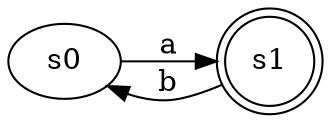 digraph AlternatesInit { 
  rankdir="LR"
  s0;
  s1 [ shape="doublecircle" ]
  s1->s0 [
    label= "b"
  ] ;
  s0->s1 [
    label= "a"
  ] ;
}

